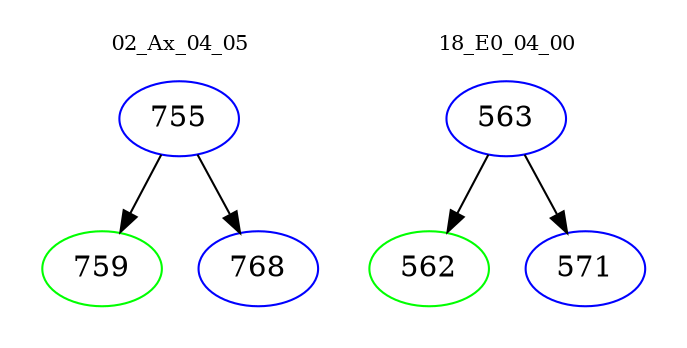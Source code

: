 digraph{
subgraph cluster_0 {
color = white
label = "02_Ax_04_05";
fontsize=10;
T0_755 [label="755", color="blue"]
T0_755 -> T0_759 [color="black"]
T0_759 [label="759", color="green"]
T0_755 -> T0_768 [color="black"]
T0_768 [label="768", color="blue"]
}
subgraph cluster_1 {
color = white
label = "18_E0_04_00";
fontsize=10;
T1_563 [label="563", color="blue"]
T1_563 -> T1_562 [color="black"]
T1_562 [label="562", color="green"]
T1_563 -> T1_571 [color="black"]
T1_571 [label="571", color="blue"]
}
}

